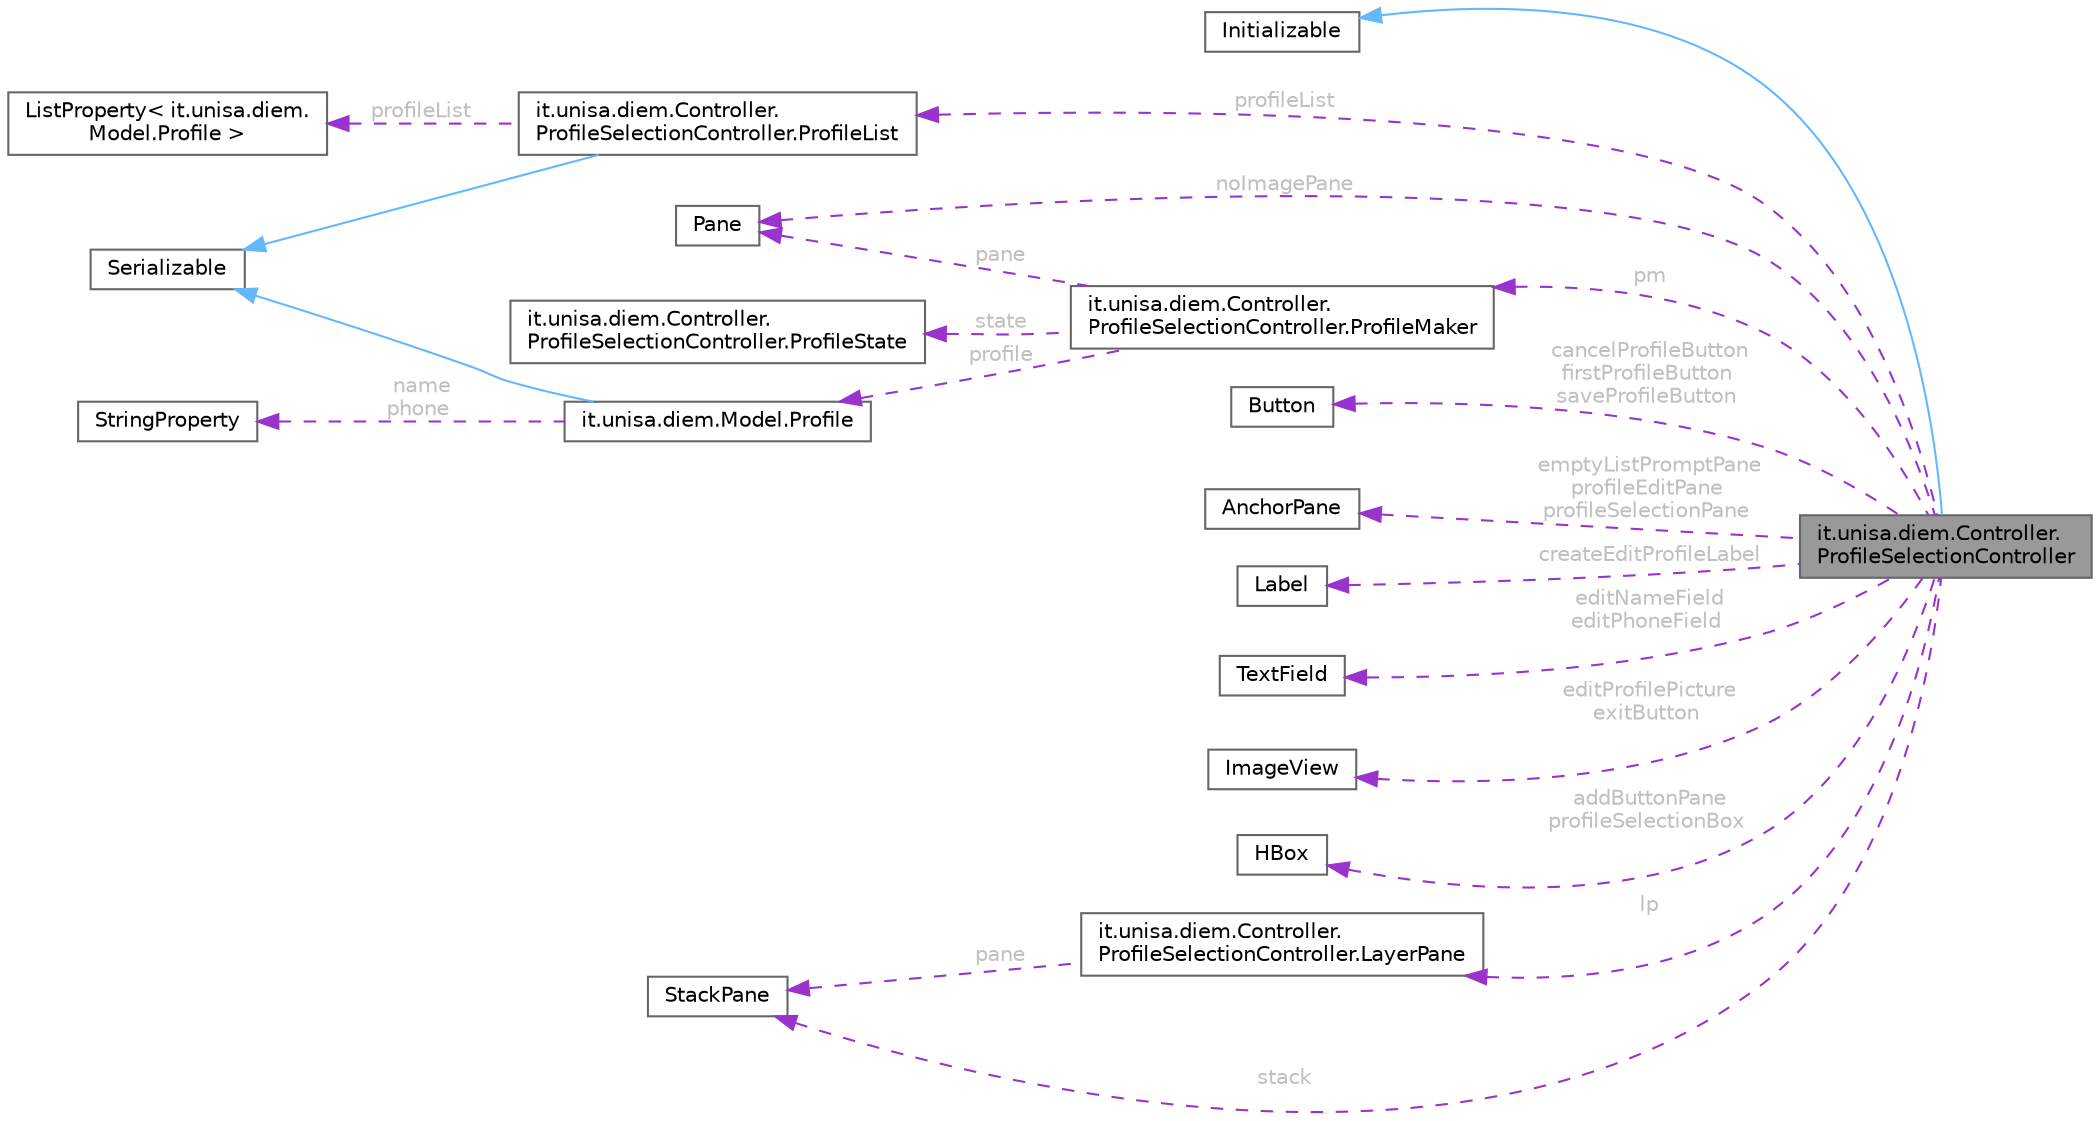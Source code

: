 digraph "it.unisa.diem.Controller.ProfileSelectionController"
{
 // LATEX_PDF_SIZE
  bgcolor="transparent";
  edge [fontname=Helvetica,fontsize=10,labelfontname=Helvetica,labelfontsize=10];
  node [fontname=Helvetica,fontsize=10,shape=box,height=0.2,width=0.4];
  rankdir="LR";
  Node1 [id="Node000001",label="it.unisa.diem.Controller.\lProfileSelectionController",height=0.2,width=0.4,color="gray40", fillcolor="grey60", style="filled", fontcolor="black",tooltip="Controller class for the ProfileSelection view."];
  Node2 -> Node1 [id="edge1_Node000001_Node000002",dir="back",color="steelblue1",style="solid",tooltip=" "];
  Node2 [id="Node000002",label="Initializable",height=0.2,width=0.4,color="gray40", fillcolor="white", style="filled",tooltip=" "];
  Node3 -> Node1 [id="edge2_Node000001_Node000003",dir="back",color="darkorchid3",style="dashed",tooltip=" ",label=" profileList",fontcolor="grey" ];
  Node3 [id="Node000003",label="it.unisa.diem.Controller.\lProfileSelectionController.ProfileList",height=0.2,width=0.4,color="gray40", fillcolor="white", style="filled",URL="$classit_1_1unisa_1_1diem_1_1Controller_1_1ProfileSelectionController_1_1ProfileList.html",tooltip=" "];
  Node4 -> Node3 [id="edge3_Node000003_Node000004",dir="back",color="steelblue1",style="solid",tooltip=" "];
  Node4 [id="Node000004",label="Serializable",height=0.2,width=0.4,color="gray40", fillcolor="white", style="filled",tooltip=" "];
  Node5 -> Node3 [id="edge4_Node000003_Node000005",dir="back",color="darkorchid3",style="dashed",tooltip=" ",label=" profileList",fontcolor="grey" ];
  Node5 [id="Node000005",label="ListProperty\< it.unisa.diem.\lModel.Profile \>",height=0.2,width=0.4,color="gray40", fillcolor="white", style="filled",tooltip=" "];
  Node6 -> Node1 [id="edge5_Node000001_Node000006",dir="back",color="darkorchid3",style="dashed",tooltip=" ",label=" cancelProfileButton\nfirstProfileButton\nsaveProfileButton",fontcolor="grey" ];
  Node6 [id="Node000006",label="Button",height=0.2,width=0.4,color="gray40", fillcolor="white", style="filled",tooltip=" "];
  Node7 -> Node1 [id="edge6_Node000001_Node000007",dir="back",color="darkorchid3",style="dashed",tooltip=" ",label=" emptyListPromptPane\nprofileEditPane\nprofileSelectionPane",fontcolor="grey" ];
  Node7 [id="Node000007",label="AnchorPane",height=0.2,width=0.4,color="gray40", fillcolor="white", style="filled",tooltip=" "];
  Node8 -> Node1 [id="edge7_Node000001_Node000008",dir="back",color="darkorchid3",style="dashed",tooltip=" ",label=" createEditProfileLabel",fontcolor="grey" ];
  Node8 [id="Node000008",label="Label",height=0.2,width=0.4,color="gray40", fillcolor="white", style="filled",tooltip=" "];
  Node9 -> Node1 [id="edge8_Node000001_Node000009",dir="back",color="darkorchid3",style="dashed",tooltip=" ",label=" editNameField\neditPhoneField",fontcolor="grey" ];
  Node9 [id="Node000009",label="TextField",height=0.2,width=0.4,color="gray40", fillcolor="white", style="filled",tooltip=" "];
  Node10 -> Node1 [id="edge9_Node000001_Node000010",dir="back",color="darkorchid3",style="dashed",tooltip=" ",label=" noImagePane",fontcolor="grey" ];
  Node10 [id="Node000010",label="Pane",height=0.2,width=0.4,color="gray40", fillcolor="white", style="filled",tooltip=" "];
  Node11 -> Node1 [id="edge10_Node000001_Node000011",dir="back",color="darkorchid3",style="dashed",tooltip=" ",label=" editProfilePicture\nexitButton",fontcolor="grey" ];
  Node11 [id="Node000011",label="ImageView",height=0.2,width=0.4,color="gray40", fillcolor="white", style="filled",tooltip=" "];
  Node12 -> Node1 [id="edge11_Node000001_Node000012",dir="back",color="darkorchid3",style="dashed",tooltip=" ",label=" addButtonPane\nprofileSelectionBox",fontcolor="grey" ];
  Node12 [id="Node000012",label="HBox",height=0.2,width=0.4,color="gray40", fillcolor="white", style="filled",tooltip=" "];
  Node13 -> Node1 [id="edge12_Node000001_Node000013",dir="back",color="darkorchid3",style="dashed",tooltip=" ",label=" stack",fontcolor="grey" ];
  Node13 [id="Node000013",label="StackPane",height=0.2,width=0.4,color="gray40", fillcolor="white", style="filled",tooltip=" "];
  Node14 -> Node1 [id="edge13_Node000001_Node000014",dir="back",color="darkorchid3",style="dashed",tooltip=" ",label=" lp",fontcolor="grey" ];
  Node14 [id="Node000014",label="it.unisa.diem.Controller.\lProfileSelectionController.LayerPane",height=0.2,width=0.4,color="gray40", fillcolor="white", style="filled",tooltip=" "];
  Node13 -> Node14 [id="edge14_Node000014_Node000013",dir="back",color="darkorchid3",style="dashed",tooltip=" ",label=" pane",fontcolor="grey" ];
  Node15 -> Node1 [id="edge15_Node000001_Node000015",dir="back",color="darkorchid3",style="dashed",tooltip=" ",label=" pm",fontcolor="grey" ];
  Node15 [id="Node000015",label="it.unisa.diem.Controller.\lProfileSelectionController.ProfileMaker",height=0.2,width=0.4,color="gray40", fillcolor="white", style="filled",URL="$classit_1_1unisa_1_1diem_1_1Controller_1_1ProfileSelectionController_1_1ProfileMaker.html",tooltip=" "];
  Node10 -> Node15 [id="edge16_Node000015_Node000010",dir="back",color="darkorchid3",style="dashed",tooltip=" ",label=" pane",fontcolor="grey" ];
  Node16 -> Node15 [id="edge17_Node000015_Node000016",dir="back",color="darkorchid3",style="dashed",tooltip=" ",label=" state",fontcolor="grey" ];
  Node16 [id="Node000016",label="it.unisa.diem.Controller.\lProfileSelectionController.ProfileState",height=0.2,width=0.4,color="gray40", fillcolor="white", style="filled",tooltip=" "];
  Node17 -> Node15 [id="edge18_Node000015_Node000017",dir="back",color="darkorchid3",style="dashed",tooltip=" ",label=" profile",fontcolor="grey" ];
  Node17 [id="Node000017",label="it.unisa.diem.Model.Profile",height=0.2,width=0.4,color="gray40", fillcolor="white", style="filled",URL="$classit_1_1unisa_1_1diem_1_1Model_1_1Profile.html",tooltip="Represents a profile in the application."];
  Node4 -> Node17 [id="edge19_Node000017_Node000004",dir="back",color="steelblue1",style="solid",tooltip=" "];
  Node18 -> Node17 [id="edge20_Node000017_Node000018",dir="back",color="darkorchid3",style="dashed",tooltip=" ",label=" name\nphone",fontcolor="grey" ];
  Node18 [id="Node000018",label="StringProperty",height=0.2,width=0.4,color="gray40", fillcolor="white", style="filled",tooltip=" "];
}
